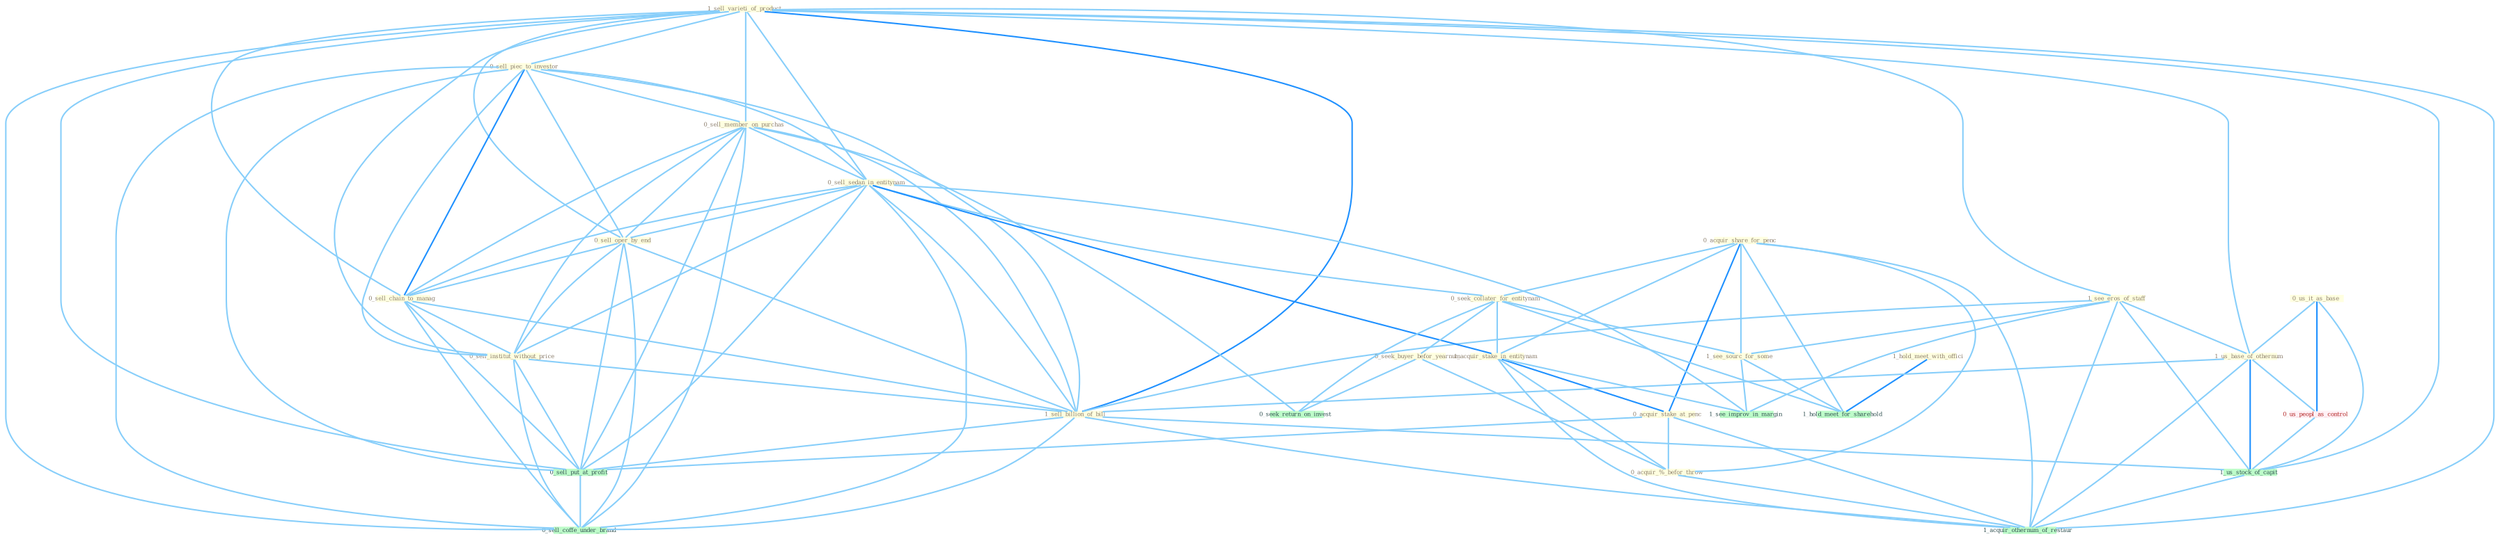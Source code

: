 Graph G{ 
    node
    [shape=polygon,style=filled,width=.5,height=.06,color="#BDFCC9",fixedsize=true,fontsize=4,
    fontcolor="#2f4f4f"];
    {node
    [color="#ffffe0", fontcolor="#8b7d6b"] "1_sell_varieti_of_product " "0_sell_piec_to_investor " "0_us_it_as_base " "0_sell_member_on_purchas " "1_see_eros_of_staff " "0_acquir_share_for_penc " "0_sell_sedan_in_entitynam " "0_seek_collater_for_entitynam " "1_acquir_stake_in_entitynam " "0_sell_oper_by_end " "1_hold_meet_with_offici " "0_acquir_stake_at_penc " "0_sell_chain_to_manag " "1_us_base_of_othernum " "0_sell_institut_without_price " "1_see_sourc_for_some " "1_sell_billion_of_bill " "0_seek_buyer_befor_yearnum " "0_acquir_%_befor_throw "}
{node [color="#fff0f5", fontcolor="#b22222"] "0_us_peopl_as_control "}
edge [color="#B0E2FF"];

	"1_sell_varieti_of_product " -- "0_sell_piec_to_investor " [w="1", color="#87cefa" ];
	"1_sell_varieti_of_product " -- "0_sell_member_on_purchas " [w="1", color="#87cefa" ];
	"1_sell_varieti_of_product " -- "1_see_eros_of_staff " [w="1", color="#87cefa" ];
	"1_sell_varieti_of_product " -- "0_sell_sedan_in_entitynam " [w="1", color="#87cefa" ];
	"1_sell_varieti_of_product " -- "0_sell_oper_by_end " [w="1", color="#87cefa" ];
	"1_sell_varieti_of_product " -- "0_sell_chain_to_manag " [w="1", color="#87cefa" ];
	"1_sell_varieti_of_product " -- "1_us_base_of_othernum " [w="1", color="#87cefa" ];
	"1_sell_varieti_of_product " -- "0_sell_institut_without_price " [w="1", color="#87cefa" ];
	"1_sell_varieti_of_product " -- "1_sell_billion_of_bill " [w="2", color="#1e90ff" , len=0.8];
	"1_sell_varieti_of_product " -- "0_sell_put_at_profit " [w="1", color="#87cefa" ];
	"1_sell_varieti_of_product " -- "1_us_stock_of_capit " [w="1", color="#87cefa" ];
	"1_sell_varieti_of_product " -- "0_sell_coffe_under_brand " [w="1", color="#87cefa" ];
	"1_sell_varieti_of_product " -- "1_acquir_othernum_of_restaur " [w="1", color="#87cefa" ];
	"0_sell_piec_to_investor " -- "0_sell_member_on_purchas " [w="1", color="#87cefa" ];
	"0_sell_piec_to_investor " -- "0_sell_sedan_in_entitynam " [w="1", color="#87cefa" ];
	"0_sell_piec_to_investor " -- "0_sell_oper_by_end " [w="1", color="#87cefa" ];
	"0_sell_piec_to_investor " -- "0_sell_chain_to_manag " [w="2", color="#1e90ff" , len=0.8];
	"0_sell_piec_to_investor " -- "0_sell_institut_without_price " [w="1", color="#87cefa" ];
	"0_sell_piec_to_investor " -- "1_sell_billion_of_bill " [w="1", color="#87cefa" ];
	"0_sell_piec_to_investor " -- "0_sell_put_at_profit " [w="1", color="#87cefa" ];
	"0_sell_piec_to_investor " -- "0_sell_coffe_under_brand " [w="1", color="#87cefa" ];
	"0_us_it_as_base " -- "1_us_base_of_othernum " [w="1", color="#87cefa" ];
	"0_us_it_as_base " -- "0_us_peopl_as_control " [w="2", color="#1e90ff" , len=0.8];
	"0_us_it_as_base " -- "1_us_stock_of_capit " [w="1", color="#87cefa" ];
	"0_sell_member_on_purchas " -- "0_sell_sedan_in_entitynam " [w="1", color="#87cefa" ];
	"0_sell_member_on_purchas " -- "0_sell_oper_by_end " [w="1", color="#87cefa" ];
	"0_sell_member_on_purchas " -- "0_sell_chain_to_manag " [w="1", color="#87cefa" ];
	"0_sell_member_on_purchas " -- "0_sell_institut_without_price " [w="1", color="#87cefa" ];
	"0_sell_member_on_purchas " -- "1_sell_billion_of_bill " [w="1", color="#87cefa" ];
	"0_sell_member_on_purchas " -- "0_sell_put_at_profit " [w="1", color="#87cefa" ];
	"0_sell_member_on_purchas " -- "0_seek_return_on_invest " [w="1", color="#87cefa" ];
	"0_sell_member_on_purchas " -- "0_sell_coffe_under_brand " [w="1", color="#87cefa" ];
	"1_see_eros_of_staff " -- "1_us_base_of_othernum " [w="1", color="#87cefa" ];
	"1_see_eros_of_staff " -- "1_see_sourc_for_some " [w="1", color="#87cefa" ];
	"1_see_eros_of_staff " -- "1_sell_billion_of_bill " [w="1", color="#87cefa" ];
	"1_see_eros_of_staff " -- "1_us_stock_of_capit " [w="1", color="#87cefa" ];
	"1_see_eros_of_staff " -- "1_see_improv_in_margin " [w="1", color="#87cefa" ];
	"1_see_eros_of_staff " -- "1_acquir_othernum_of_restaur " [w="1", color="#87cefa" ];
	"0_acquir_share_for_penc " -- "0_seek_collater_for_entitynam " [w="1", color="#87cefa" ];
	"0_acquir_share_for_penc " -- "1_acquir_stake_in_entitynam " [w="1", color="#87cefa" ];
	"0_acquir_share_for_penc " -- "0_acquir_stake_at_penc " [w="2", color="#1e90ff" , len=0.8];
	"0_acquir_share_for_penc " -- "1_see_sourc_for_some " [w="1", color="#87cefa" ];
	"0_acquir_share_for_penc " -- "0_acquir_%_befor_throw " [w="1", color="#87cefa" ];
	"0_acquir_share_for_penc " -- "1_hold_meet_for_sharehold " [w="1", color="#87cefa" ];
	"0_acquir_share_for_penc " -- "1_acquir_othernum_of_restaur " [w="1", color="#87cefa" ];
	"0_sell_sedan_in_entitynam " -- "0_seek_collater_for_entitynam " [w="1", color="#87cefa" ];
	"0_sell_sedan_in_entitynam " -- "1_acquir_stake_in_entitynam " [w="2", color="#1e90ff" , len=0.8];
	"0_sell_sedan_in_entitynam " -- "0_sell_oper_by_end " [w="1", color="#87cefa" ];
	"0_sell_sedan_in_entitynam " -- "0_sell_chain_to_manag " [w="1", color="#87cefa" ];
	"0_sell_sedan_in_entitynam " -- "0_sell_institut_without_price " [w="1", color="#87cefa" ];
	"0_sell_sedan_in_entitynam " -- "1_sell_billion_of_bill " [w="1", color="#87cefa" ];
	"0_sell_sedan_in_entitynam " -- "0_sell_put_at_profit " [w="1", color="#87cefa" ];
	"0_sell_sedan_in_entitynam " -- "1_see_improv_in_margin " [w="1", color="#87cefa" ];
	"0_sell_sedan_in_entitynam " -- "0_sell_coffe_under_brand " [w="1", color="#87cefa" ];
	"0_seek_collater_for_entitynam " -- "1_acquir_stake_in_entitynam " [w="1", color="#87cefa" ];
	"0_seek_collater_for_entitynam " -- "1_see_sourc_for_some " [w="1", color="#87cefa" ];
	"0_seek_collater_for_entitynam " -- "0_seek_buyer_befor_yearnum " [w="1", color="#87cefa" ];
	"0_seek_collater_for_entitynam " -- "0_seek_return_on_invest " [w="1", color="#87cefa" ];
	"0_seek_collater_for_entitynam " -- "1_hold_meet_for_sharehold " [w="1", color="#87cefa" ];
	"1_acquir_stake_in_entitynam " -- "0_acquir_stake_at_penc " [w="2", color="#1e90ff" , len=0.8];
	"1_acquir_stake_in_entitynam " -- "0_acquir_%_befor_throw " [w="1", color="#87cefa" ];
	"1_acquir_stake_in_entitynam " -- "1_see_improv_in_margin " [w="1", color="#87cefa" ];
	"1_acquir_stake_in_entitynam " -- "1_acquir_othernum_of_restaur " [w="1", color="#87cefa" ];
	"0_sell_oper_by_end " -- "0_sell_chain_to_manag " [w="1", color="#87cefa" ];
	"0_sell_oper_by_end " -- "0_sell_institut_without_price " [w="1", color="#87cefa" ];
	"0_sell_oper_by_end " -- "1_sell_billion_of_bill " [w="1", color="#87cefa" ];
	"0_sell_oper_by_end " -- "0_sell_put_at_profit " [w="1", color="#87cefa" ];
	"0_sell_oper_by_end " -- "0_sell_coffe_under_brand " [w="1", color="#87cefa" ];
	"1_hold_meet_with_offici " -- "1_hold_meet_for_sharehold " [w="2", color="#1e90ff" , len=0.8];
	"0_acquir_stake_at_penc " -- "0_acquir_%_befor_throw " [w="1", color="#87cefa" ];
	"0_acquir_stake_at_penc " -- "0_sell_put_at_profit " [w="1", color="#87cefa" ];
	"0_acquir_stake_at_penc " -- "1_acquir_othernum_of_restaur " [w="1", color="#87cefa" ];
	"0_sell_chain_to_manag " -- "0_sell_institut_without_price " [w="1", color="#87cefa" ];
	"0_sell_chain_to_manag " -- "1_sell_billion_of_bill " [w="1", color="#87cefa" ];
	"0_sell_chain_to_manag " -- "0_sell_put_at_profit " [w="1", color="#87cefa" ];
	"0_sell_chain_to_manag " -- "0_sell_coffe_under_brand " [w="1", color="#87cefa" ];
	"1_us_base_of_othernum " -- "1_sell_billion_of_bill " [w="1", color="#87cefa" ];
	"1_us_base_of_othernum " -- "0_us_peopl_as_control " [w="1", color="#87cefa" ];
	"1_us_base_of_othernum " -- "1_us_stock_of_capit " [w="2", color="#1e90ff" , len=0.8];
	"1_us_base_of_othernum " -- "1_acquir_othernum_of_restaur " [w="1", color="#87cefa" ];
	"0_sell_institut_without_price " -- "1_sell_billion_of_bill " [w="1", color="#87cefa" ];
	"0_sell_institut_without_price " -- "0_sell_put_at_profit " [w="1", color="#87cefa" ];
	"0_sell_institut_without_price " -- "0_sell_coffe_under_brand " [w="1", color="#87cefa" ];
	"1_see_sourc_for_some " -- "1_see_improv_in_margin " [w="1", color="#87cefa" ];
	"1_see_sourc_for_some " -- "1_hold_meet_for_sharehold " [w="1", color="#87cefa" ];
	"1_sell_billion_of_bill " -- "0_sell_put_at_profit " [w="1", color="#87cefa" ];
	"1_sell_billion_of_bill " -- "1_us_stock_of_capit " [w="1", color="#87cefa" ];
	"1_sell_billion_of_bill " -- "0_sell_coffe_under_brand " [w="1", color="#87cefa" ];
	"1_sell_billion_of_bill " -- "1_acquir_othernum_of_restaur " [w="1", color="#87cefa" ];
	"0_seek_buyer_befor_yearnum " -- "0_acquir_%_befor_throw " [w="1", color="#87cefa" ];
	"0_seek_buyer_befor_yearnum " -- "0_seek_return_on_invest " [w="1", color="#87cefa" ];
	"0_acquir_%_befor_throw " -- "1_acquir_othernum_of_restaur " [w="1", color="#87cefa" ];
	"0_us_peopl_as_control " -- "1_us_stock_of_capit " [w="1", color="#87cefa" ];
	"0_sell_put_at_profit " -- "0_sell_coffe_under_brand " [w="1", color="#87cefa" ];
	"1_us_stock_of_capit " -- "1_acquir_othernum_of_restaur " [w="1", color="#87cefa" ];
}